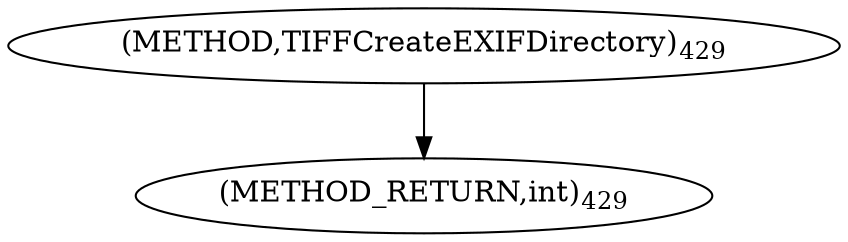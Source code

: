 digraph "TIFFCreateEXIFDirectory" {  
"8786" [label = <(METHOD,TIFFCreateEXIFDirectory)<SUB>429</SUB>> ]
"8788" [label = <(METHOD_RETURN,int)<SUB>429</SUB>> ]
  "8786" -> "8788" 
}
